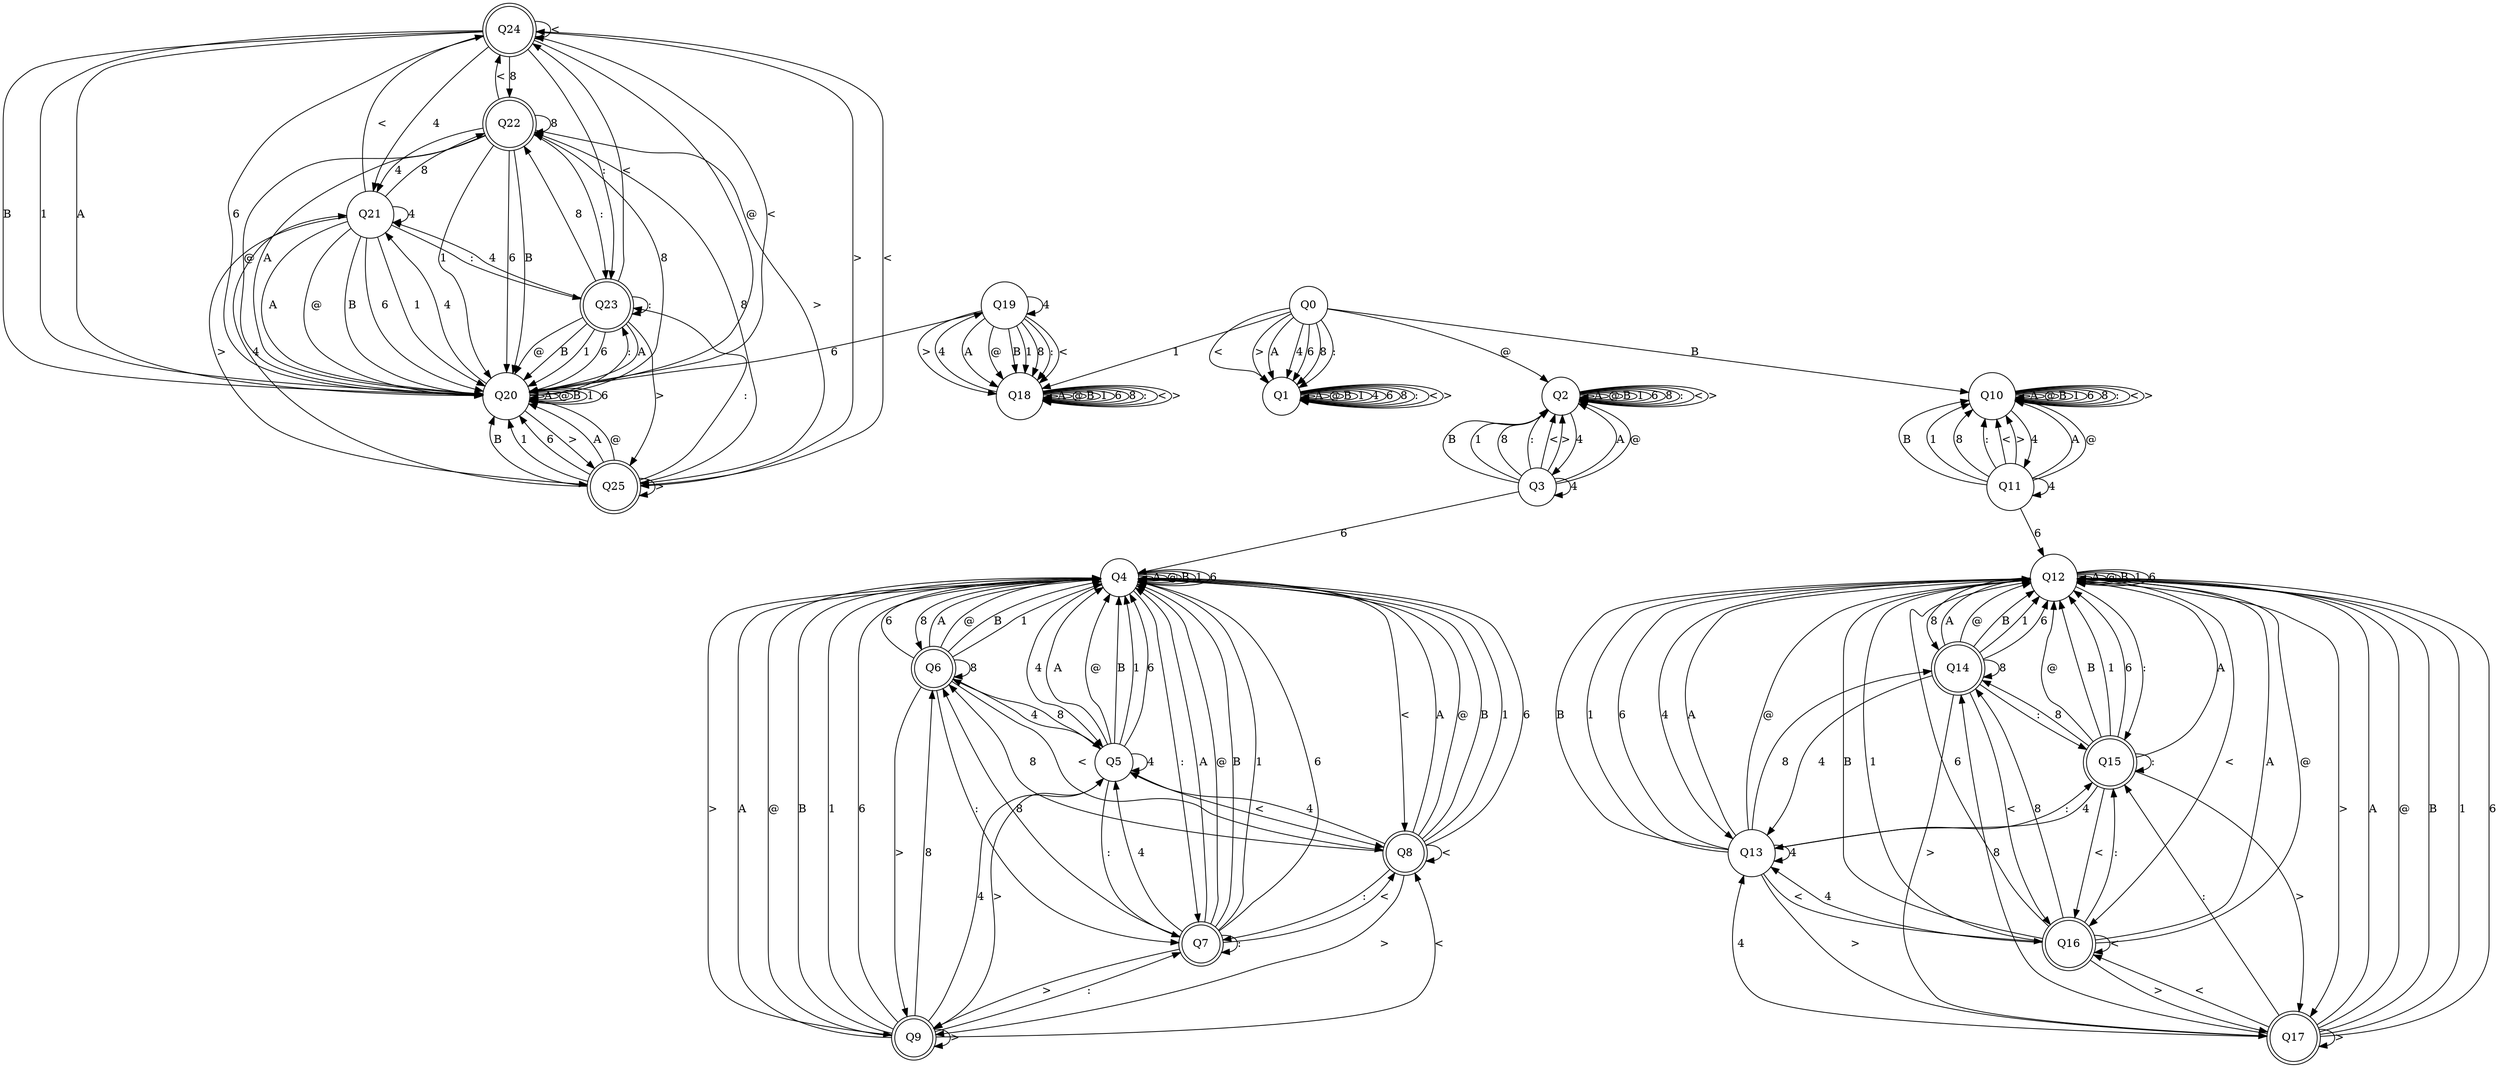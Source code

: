 digraph re_dfa {
Q24 [shape=doublecircle];
Q1 [shape=circle];
Q14 [shape=doublecircle];
Q6 [shape=doublecircle];
Q3 [shape=circle];
Q18 [shape=circle];
Q22 [shape=doublecircle];
Q15 [shape=doublecircle];
Q11 [shape=circle];
Q25 [shape=doublecircle];
Q20 [shape=circle];
Q17 [shape=doublecircle];
Q5 [shape=circle];
Q2 [shape=circle];
Q4 [shape=circle];
Q9 [shape=doublecircle];
Q7 [shape=doublecircle];
Q19 [shape=circle];
Q16 [shape=doublecircle];
Q13 [shape=circle];
Q23 [shape=doublecircle];
Q0 [shape=circle];
Q10 [shape=circle];
Q8 [shape=doublecircle];
Q12 [shape=circle];
Q21 [shape=circle];
Q24 -> Q20  [label=A];
Q24 -> Q20  [label="@"];
Q24 -> Q20  [label=B];
Q24 -> Q20  [label=1];
Q24 -> Q21  [label=4];
Q24 -> Q20  [label=6];
Q24 -> Q22  [label=8];
Q24 -> Q23  [label=":"];
Q24 -> Q24  [label="<"];
Q24 -> Q25  [label=">"];
Q1 -> Q1  [label=A];
Q1 -> Q1  [label="@"];
Q1 -> Q1  [label=B];
Q1 -> Q1  [label=1];
Q1 -> Q1  [label=4];
Q1 -> Q1  [label=6];
Q1 -> Q1  [label=8];
Q1 -> Q1  [label=":"];
Q1 -> Q1  [label="<"];
Q1 -> Q1  [label=">"];
Q14 -> Q12  [label=A];
Q14 -> Q12  [label="@"];
Q14 -> Q12  [label=B];
Q14 -> Q12  [label=1];
Q14 -> Q13  [label=4];
Q14 -> Q12  [label=6];
Q14 -> Q14  [label=8];
Q14 -> Q15  [label=":"];
Q14 -> Q16  [label="<"];
Q14 -> Q17  [label=">"];
Q6 -> Q4  [label=A];
Q6 -> Q4  [label="@"];
Q6 -> Q4  [label=B];
Q6 -> Q4  [label=1];
Q6 -> Q5  [label=4];
Q6 -> Q4  [label=6];
Q6 -> Q6  [label=8];
Q6 -> Q7  [label=":"];
Q6 -> Q8  [label="<"];
Q6 -> Q9  [label=">"];
Q3 -> Q2  [label=A];
Q3 -> Q2  [label="@"];
Q3 -> Q2  [label=B];
Q3 -> Q2  [label=1];
Q3 -> Q3  [label=4];
Q3 -> Q4  [label=6];
Q3 -> Q2  [label=8];
Q3 -> Q2  [label=":"];
Q3 -> Q2  [label="<"];
Q3 -> Q2  [label=">"];
Q18 -> Q18  [label=A];
Q18 -> Q18  [label="@"];
Q18 -> Q18  [label=B];
Q18 -> Q18  [label=1];
Q18 -> Q19  [label=4];
Q18 -> Q18  [label=6];
Q18 -> Q18  [label=8];
Q18 -> Q18  [label=":"];
Q18 -> Q18  [label="<"];
Q18 -> Q18  [label=">"];
Q22 -> Q20  [label=A];
Q22 -> Q20  [label="@"];
Q22 -> Q20  [label=B];
Q22 -> Q20  [label=1];
Q22 -> Q21  [label=4];
Q22 -> Q20  [label=6];
Q22 -> Q22  [label=8];
Q22 -> Q23  [label=":"];
Q22 -> Q24  [label="<"];
Q22 -> Q25  [label=">"];
Q15 -> Q12  [label=A];
Q15 -> Q12  [label="@"];
Q15 -> Q12  [label=B];
Q15 -> Q12  [label=1];
Q15 -> Q13  [label=4];
Q15 -> Q12  [label=6];
Q15 -> Q14  [label=8];
Q15 -> Q15  [label=":"];
Q15 -> Q16  [label="<"];
Q15 -> Q17  [label=">"];
Q11 -> Q10  [label=A];
Q11 -> Q10  [label="@"];
Q11 -> Q10  [label=B];
Q11 -> Q10  [label=1];
Q11 -> Q11  [label=4];
Q11 -> Q12  [label=6];
Q11 -> Q10  [label=8];
Q11 -> Q10  [label=":"];
Q11 -> Q10  [label="<"];
Q11 -> Q10  [label=">"];
Q25 -> Q20  [label=A];
Q25 -> Q20  [label="@"];
Q25 -> Q20  [label=B];
Q25 -> Q20  [label=1];
Q25 -> Q21  [label=4];
Q25 -> Q20  [label=6];
Q25 -> Q22  [label=8];
Q25 -> Q23  [label=":"];
Q25 -> Q24  [label="<"];
Q25 -> Q25  [label=">"];
Q20 -> Q20  [label=A];
Q20 -> Q20  [label="@"];
Q20 -> Q20  [label=B];
Q20 -> Q20  [label=1];
Q20 -> Q21  [label=4];
Q20 -> Q20  [label=6];
Q20 -> Q22  [label=8];
Q20 -> Q23  [label=":"];
Q20 -> Q24  [label="<"];
Q20 -> Q25  [label=">"];
Q17 -> Q12  [label=A];
Q17 -> Q12  [label="@"];
Q17 -> Q12  [label=B];
Q17 -> Q12  [label=1];
Q17 -> Q13  [label=4];
Q17 -> Q12  [label=6];
Q17 -> Q14  [label=8];
Q17 -> Q15  [label=":"];
Q17 -> Q16  [label="<"];
Q17 -> Q17  [label=">"];
Q5 -> Q4  [label=A];
Q5 -> Q4  [label="@"];
Q5 -> Q4  [label=B];
Q5 -> Q4  [label=1];
Q5 -> Q5  [label=4];
Q5 -> Q4  [label=6];
Q5 -> Q6  [label=8];
Q5 -> Q7  [label=":"];
Q5 -> Q8  [label="<"];
Q5 -> Q9  [label=">"];
Q2 -> Q2  [label=A];
Q2 -> Q2  [label="@"];
Q2 -> Q2  [label=B];
Q2 -> Q2  [label=1];
Q2 -> Q3  [label=4];
Q2 -> Q2  [label=6];
Q2 -> Q2  [label=8];
Q2 -> Q2  [label=":"];
Q2 -> Q2  [label="<"];
Q2 -> Q2  [label=">"];
Q4 -> Q4  [label=A];
Q4 -> Q4  [label="@"];
Q4 -> Q4  [label=B];
Q4 -> Q4  [label=1];
Q4 -> Q5  [label=4];
Q4 -> Q4  [label=6];
Q4 -> Q6  [label=8];
Q4 -> Q7  [label=":"];
Q4 -> Q8  [label="<"];
Q4 -> Q9  [label=">"];
Q9 -> Q4  [label=A];
Q9 -> Q4  [label="@"];
Q9 -> Q4  [label=B];
Q9 -> Q4  [label=1];
Q9 -> Q5  [label=4];
Q9 -> Q4  [label=6];
Q9 -> Q6  [label=8];
Q9 -> Q7  [label=":"];
Q9 -> Q8  [label="<"];
Q9 -> Q9  [label=">"];
Q7 -> Q4  [label=A];
Q7 -> Q4  [label="@"];
Q7 -> Q4  [label=B];
Q7 -> Q4  [label=1];
Q7 -> Q5  [label=4];
Q7 -> Q4  [label=6];
Q7 -> Q6  [label=8];
Q7 -> Q7  [label=":"];
Q7 -> Q8  [label="<"];
Q7 -> Q9  [label=">"];
Q19 -> Q18  [label=A];
Q19 -> Q18  [label="@"];
Q19 -> Q18  [label=B];
Q19 -> Q18  [label=1];
Q19 -> Q19  [label=4];
Q19 -> Q20  [label=6];
Q19 -> Q18  [label=8];
Q19 -> Q18  [label=":"];
Q19 -> Q18  [label="<"];
Q19 -> Q18  [label=">"];
Q16 -> Q12  [label=A];
Q16 -> Q12  [label="@"];
Q16 -> Q12  [label=B];
Q16 -> Q12  [label=1];
Q16 -> Q13  [label=4];
Q16 -> Q12  [label=6];
Q16 -> Q14  [label=8];
Q16 -> Q15  [label=":"];
Q16 -> Q16  [label="<"];
Q16 -> Q17  [label=">"];
Q13 -> Q12  [label=A];
Q13 -> Q12  [label="@"];
Q13 -> Q12  [label=B];
Q13 -> Q12  [label=1];
Q13 -> Q13  [label=4];
Q13 -> Q12  [label=6];
Q13 -> Q14  [label=8];
Q13 -> Q15  [label=":"];
Q13 -> Q16  [label="<"];
Q13 -> Q17  [label=">"];
Q23 -> Q20  [label=A];
Q23 -> Q20  [label="@"];
Q23 -> Q20  [label=B];
Q23 -> Q20  [label=1];
Q23 -> Q21  [label=4];
Q23 -> Q20  [label=6];
Q23 -> Q22  [label=8];
Q23 -> Q23  [label=":"];
Q23 -> Q24  [label="<"];
Q23 -> Q25  [label=">"];
Q0 -> Q1  [label=A];
Q0 -> Q2  [label="@"];
Q0 -> Q10  [label=B];
Q0 -> Q18  [label=1];
Q0 -> Q1  [label=4];
Q0 -> Q1  [label=6];
Q0 -> Q1  [label=8];
Q0 -> Q1  [label=":"];
Q0 -> Q1  [label="<"];
Q0 -> Q1  [label=">"];
Q10 -> Q10  [label=A];
Q10 -> Q10  [label="@"];
Q10 -> Q10  [label=B];
Q10 -> Q10  [label=1];
Q10 -> Q11  [label=4];
Q10 -> Q10  [label=6];
Q10 -> Q10  [label=8];
Q10 -> Q10  [label=":"];
Q10 -> Q10  [label="<"];
Q10 -> Q10  [label=">"];
Q8 -> Q4  [label=A];
Q8 -> Q4  [label="@"];
Q8 -> Q4  [label=B];
Q8 -> Q4  [label=1];
Q8 -> Q5  [label=4];
Q8 -> Q4  [label=6];
Q8 -> Q6  [label=8];
Q8 -> Q7  [label=":"];
Q8 -> Q8  [label="<"];
Q8 -> Q9  [label=">"];
Q12 -> Q12  [label=A];
Q12 -> Q12  [label="@"];
Q12 -> Q12  [label=B];
Q12 -> Q12  [label=1];
Q12 -> Q13  [label=4];
Q12 -> Q12  [label=6];
Q12 -> Q14  [label=8];
Q12 -> Q15  [label=":"];
Q12 -> Q16  [label="<"];
Q12 -> Q17  [label=">"];
Q21 -> Q20  [label=A];
Q21 -> Q20  [label="@"];
Q21 -> Q20  [label=B];
Q21 -> Q20  [label=1];
Q21 -> Q21  [label=4];
Q21 -> Q20  [label=6];
Q21 -> Q22  [label=8];
Q21 -> Q23  [label=":"];
Q21 -> Q24  [label="<"];
Q21 -> Q25  [label=">"];
}
